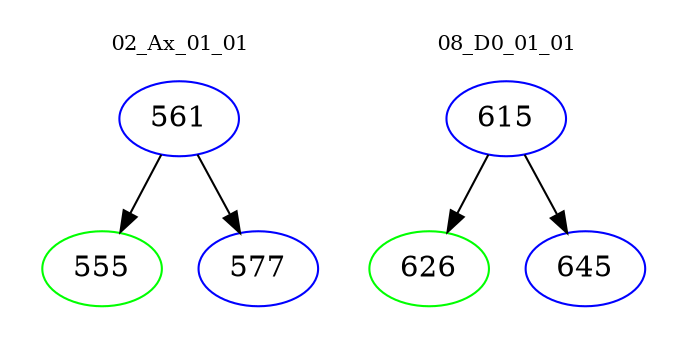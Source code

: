 digraph{
subgraph cluster_0 {
color = white
label = "02_Ax_01_01";
fontsize=10;
T0_561 [label="561", color="blue"]
T0_561 -> T0_555 [color="black"]
T0_555 [label="555", color="green"]
T0_561 -> T0_577 [color="black"]
T0_577 [label="577", color="blue"]
}
subgraph cluster_1 {
color = white
label = "08_D0_01_01";
fontsize=10;
T1_615 [label="615", color="blue"]
T1_615 -> T1_626 [color="black"]
T1_626 [label="626", color="green"]
T1_615 -> T1_645 [color="black"]
T1_645 [label="645", color="blue"]
}
}
